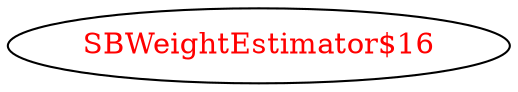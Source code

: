 digraph dependencyGraph {
 concentrate=true;
 ranksep="2.0";
 rankdir="LR"; 
 splines="ortho";
"SBWeightEstimator$16" [fontcolor="red"];
}